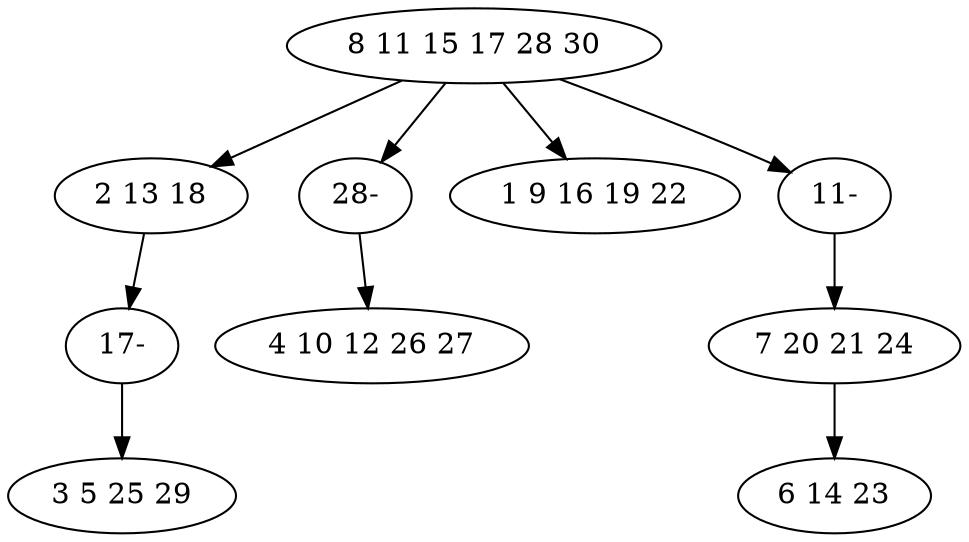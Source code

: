 digraph true_tree {
	"0" -> "1"
	"0" -> "8"
	"1" -> "9"
	"0" -> "4"
	"0" -> "7"
	"5" -> "6"
	"7" -> "5"
	"8" -> "2"
	"9" -> "3"
	"0" [label="8 11 15 17 28 30"];
	"1" [label="2 13 18"];
	"2" [label="4 10 12 26 27"];
	"3" [label="3 5 25 29"];
	"4" [label="1 9 16 19 22"];
	"5" [label="7 20 21 24"];
	"6" [label="6 14 23"];
	"7" [label="11-"];
	"8" [label="28-"];
	"9" [label="17-"];
}
